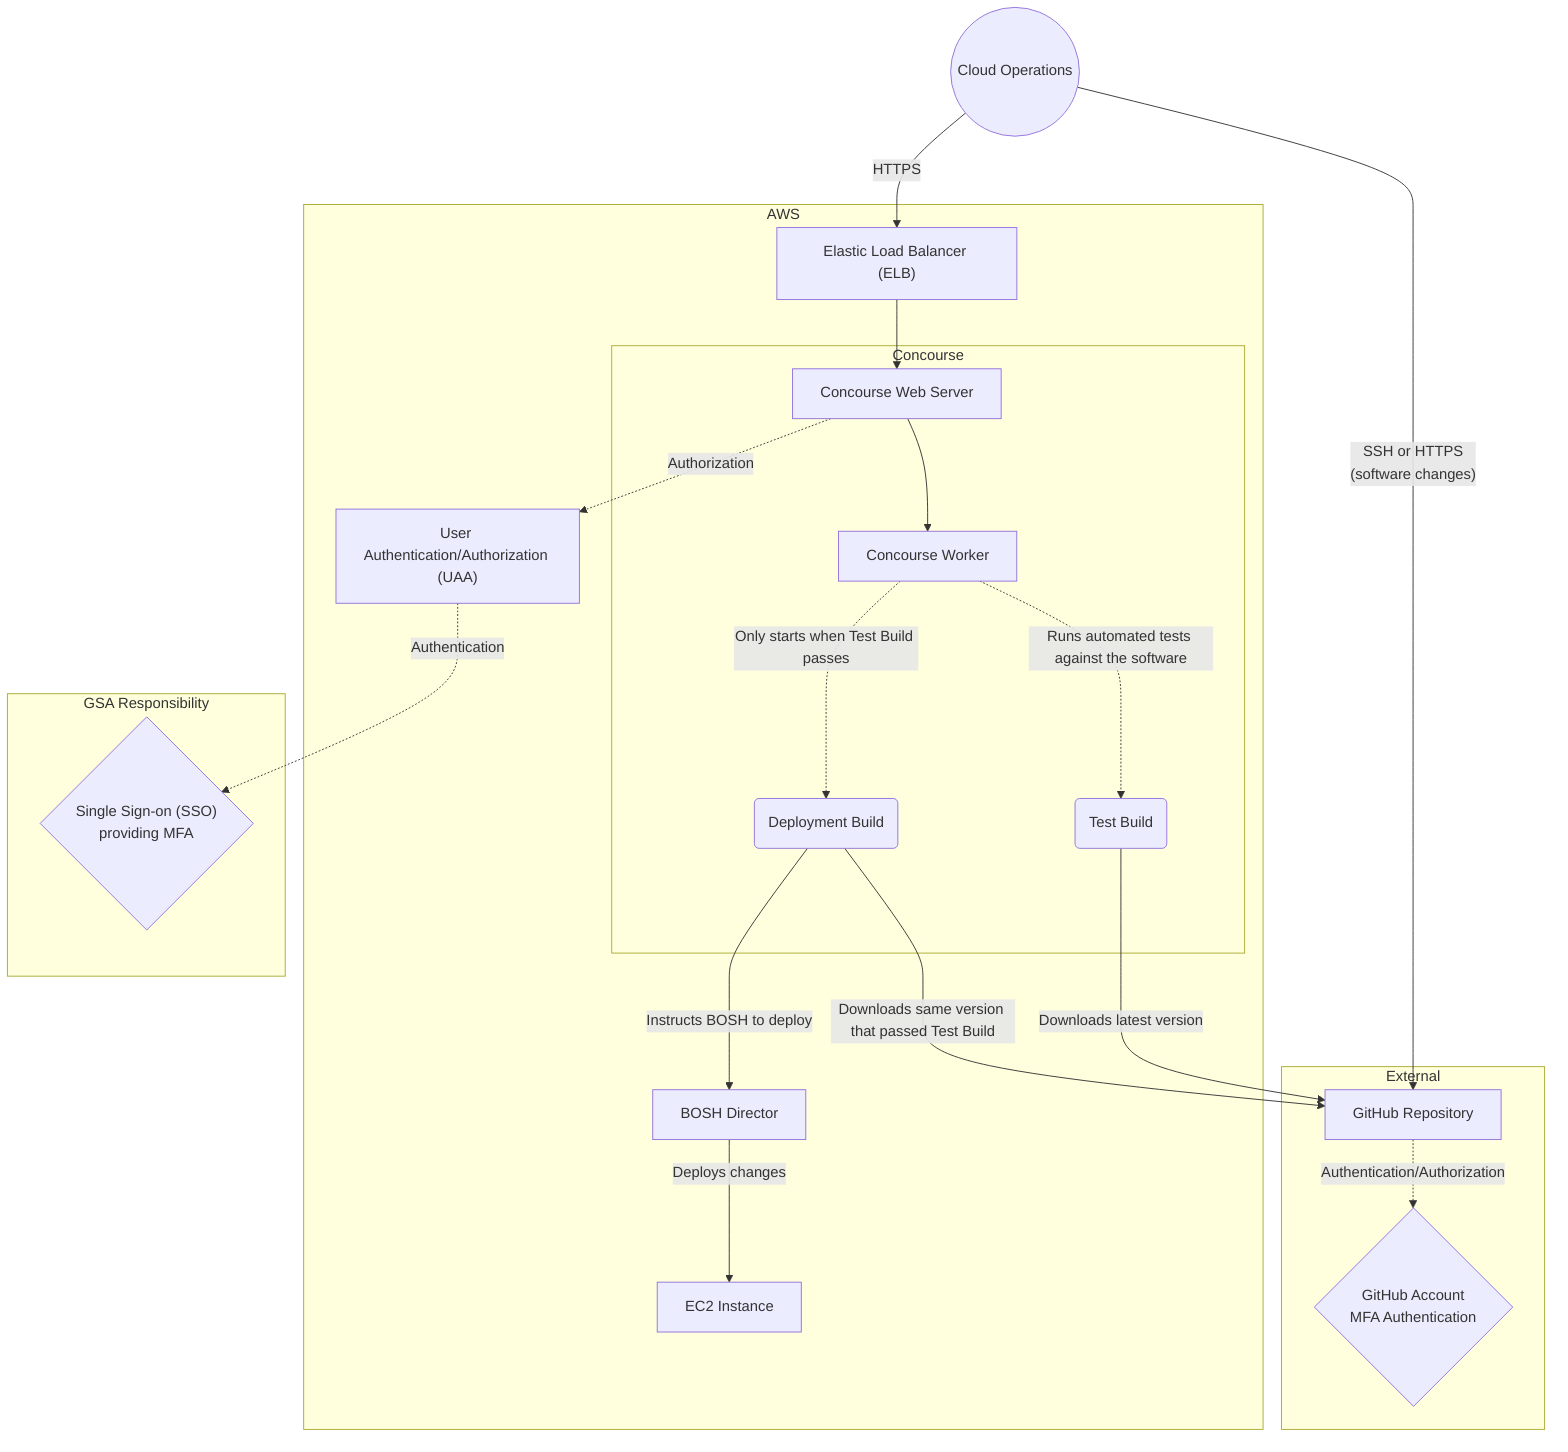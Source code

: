 %% title: 10-4.4 Software Deployment Data Flow
%% description: Section 10 - System Environment - Figure 10-4.3 Software Deployment Data Flow
graph TD
  subgraph AWS
    subgraph Concourse
      web["Concourse Web Server"]
      worker["Concourse Worker"]
      test-job("Test Build")
      deploy-job("Deployment Build")
    end
    elb["Elastic Load Balancer (ELB)"]
    UAA["User Authentication/Authorization (UAA)"]
    bosh["BOSH Director"]
    ec2["EC2 Instance"]
  end
  subgraph External
    github["GitHub Repository"]
    github-auth{"GitHub Account<br>MFA Authentication"}
  end
  subgraph GSA Responsibility
    SAML{"Single Sign-on (SSO)<br>providing MFA"}
  end
  Ops((Cloud Operations))

  Ops--"SSH or HTTPS<br>(software changes)"-->github
  Ops--HTTPS-->elb
  elb-->web
  web-->worker
  web-.Authorization.->UAA
  UAA-.Authentication.->SAML
  github-."Authentication/Authorization".->github-auth
  worker-.Runs automated tests against the software.->test-job
  worker-."Only starts when Test Build passes".->deploy-job
  test-job--Downloads latest version-->github
  deploy-job--Downloads same version that passed Test Build-->github
  deploy-job--Instructs BOSH to deploy-->bosh
  bosh--Deploys changes-->ec2